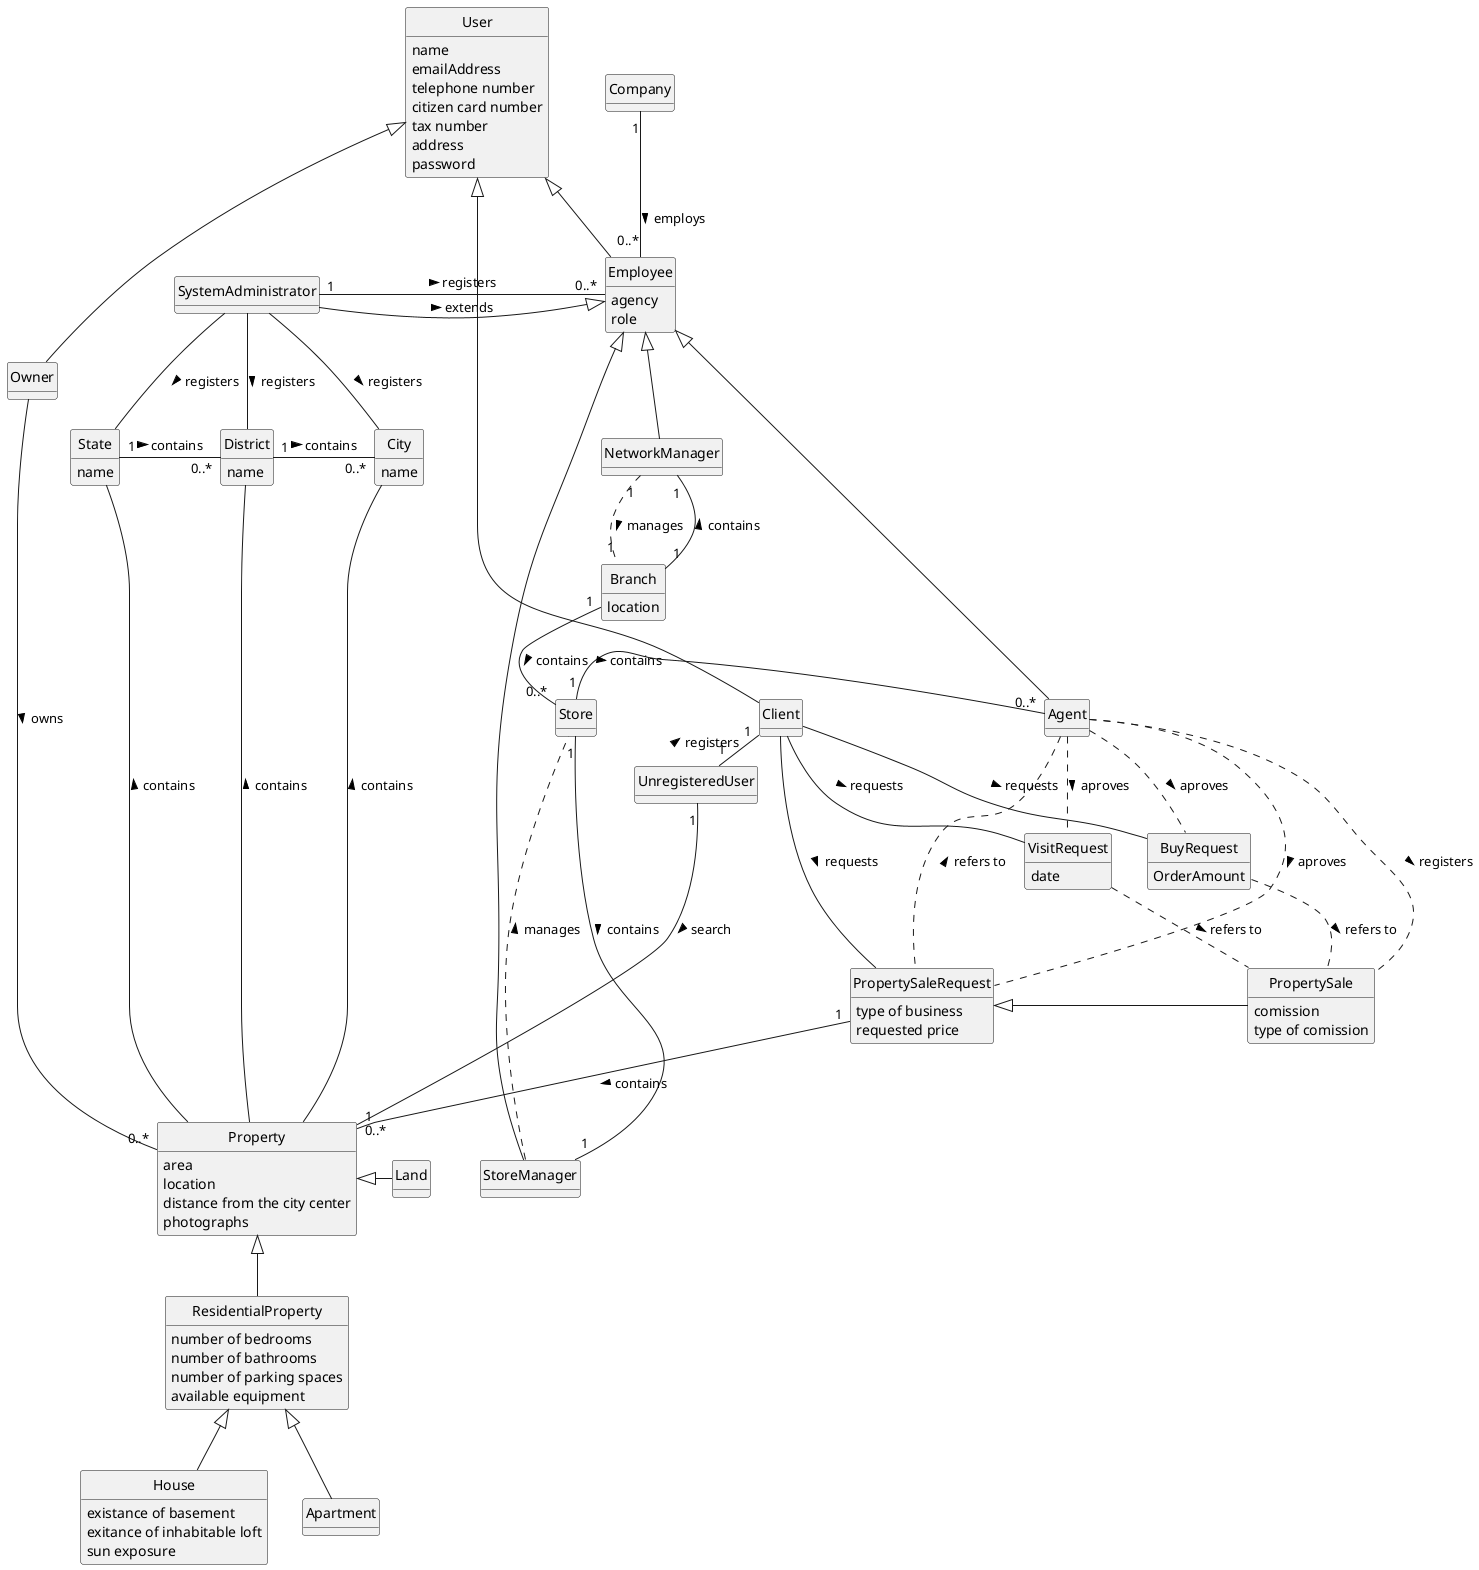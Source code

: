 @startuml
skinparam monochrome true
skinparam packageStyle rectangle
skinparam shadowing false
'skinparam linetype ortho
'left to right direction
skinparam classAttributeIconSize 0
hide circle
hide methods


class User {
name
emailAddress
telephone number
citizen card number
tax number
address
password
}


class Company{

}

class Owner {
}

class Property {
area
location
distance from the city center
photographs
}

class Land {
}

class House{
existance of basement
exitance of inhabitable loft
sun exposure
}

class Apartment {
}

class Agent {
}

class PropertySaleRequest {
type of business
requested price
}


class PropertySale {
comission
type of comission
}

class Client {

}

class VisitRequest {
date
}

class BuyRequest {
OrderAmount
}

class Store {
}

class StoreManager {
}

class Branch {
location
}

class UnregisteredUser{
}

class ResidentialProperty{
number of bedrooms
number of bathrooms
number of parking spaces
available equipment
}

class Employee{
agency
role
}


class NetworkManager{
}

class State {
name
}

class District {
name
}

class City {
name
}

Company "1" -- "0..*" Employee : employs >

Employee  <|--right SystemAdministrator : extends <
Employee  <|--down NetworkManager
Employee <|--down  Agent
Employee <|------- StoreManager

UnregisteredUser "1" --- "0..*" Property : search >

Store "1" -- "1" StoreManager : contains >
StoreManager . Store : manages >
Store "1" - "0..*" Agent : contains >

Branch "1" -- "0..*" Store : contains >
Branch "1" -- "1" NetworkManager : contains >
NetworkManager "1" .. "1" Branch : manages >

SystemAdministrator "1" -- "0..*" Employee : registers >

Agent .. PropertySale : registers >
Agent .. PropertySaleRequest : aproves >
PropertySaleRequest ..up Agent : refers to >
Agent .. BuyRequest : aproves >
Agent .. VisitRequest : aproves >
PropertySaleRequest <|--left PropertySale

Owner  --right "0..*" Property  : owns >
PropertySaleRequest "1" -- "1" Property : contains >
Property  <|-- ResidentialProperty
Property  <|--right Land
ResidentialProperty <|-- House
ResidentialProperty <|-- Apartment

UnregisteredUser "1" --left "1" Client : registers >
User <|-- Owner

VisitRequest .. PropertySale : refers to >
BuyRequest .. PropertySale : refers to >

State "1" - "0..*" District : contains >
District "1" - "0..*" City : contains >

SystemAdministrator -- State : registers >
SystemAdministrator -- District : registers >
SystemAdministrator -- City : registers >

Property --left State : contains >
Property --left District : contains >
City -- Property : contains <

Client -- VisitRequest : requests >
Client -- PropertySaleRequest : requests >
Client -- BuyRequest : requests >

User <|-- Client
User <|-- Employee
@enduml